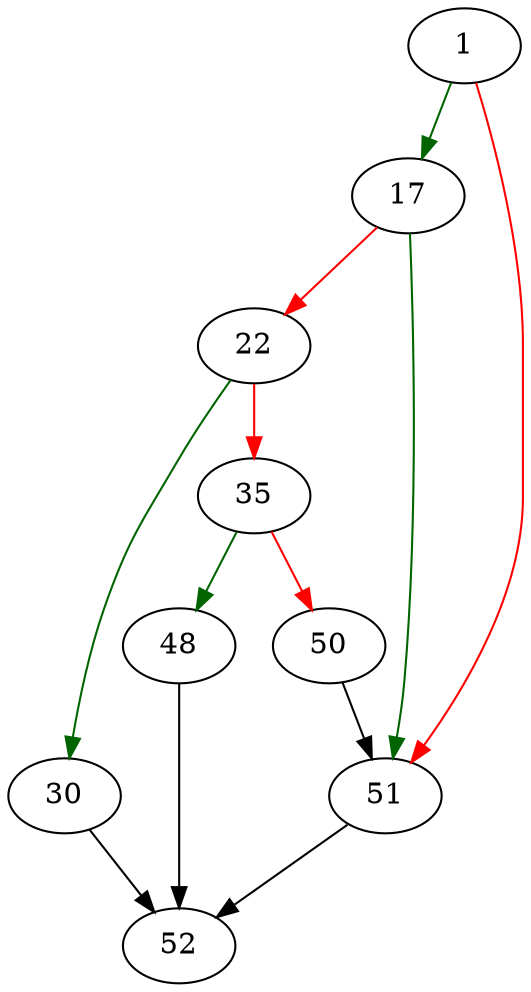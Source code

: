 strict digraph "sqlite3OpenTempDatabase" {
	// Node definitions.
	1 [entry=true];
	17;
	51;
	22;
	30;
	35;
	52;
	48;
	50;

	// Edge definitions.
	1 -> 17 [
		color=darkgreen
		cond=true
	];
	1 -> 51 [
		color=red
		cond=false
	];
	17 -> 51 [
		color=darkgreen
		cond=true
	];
	17 -> 22 [
		color=red
		cond=false
	];
	51 -> 52;
	22 -> 30 [
		color=darkgreen
		cond=true
	];
	22 -> 35 [
		color=red
		cond=false
	];
	30 -> 52;
	35 -> 48 [
		color=darkgreen
		cond=true
	];
	35 -> 50 [
		color=red
		cond=false
	];
	48 -> 52;
	50 -> 51;
}